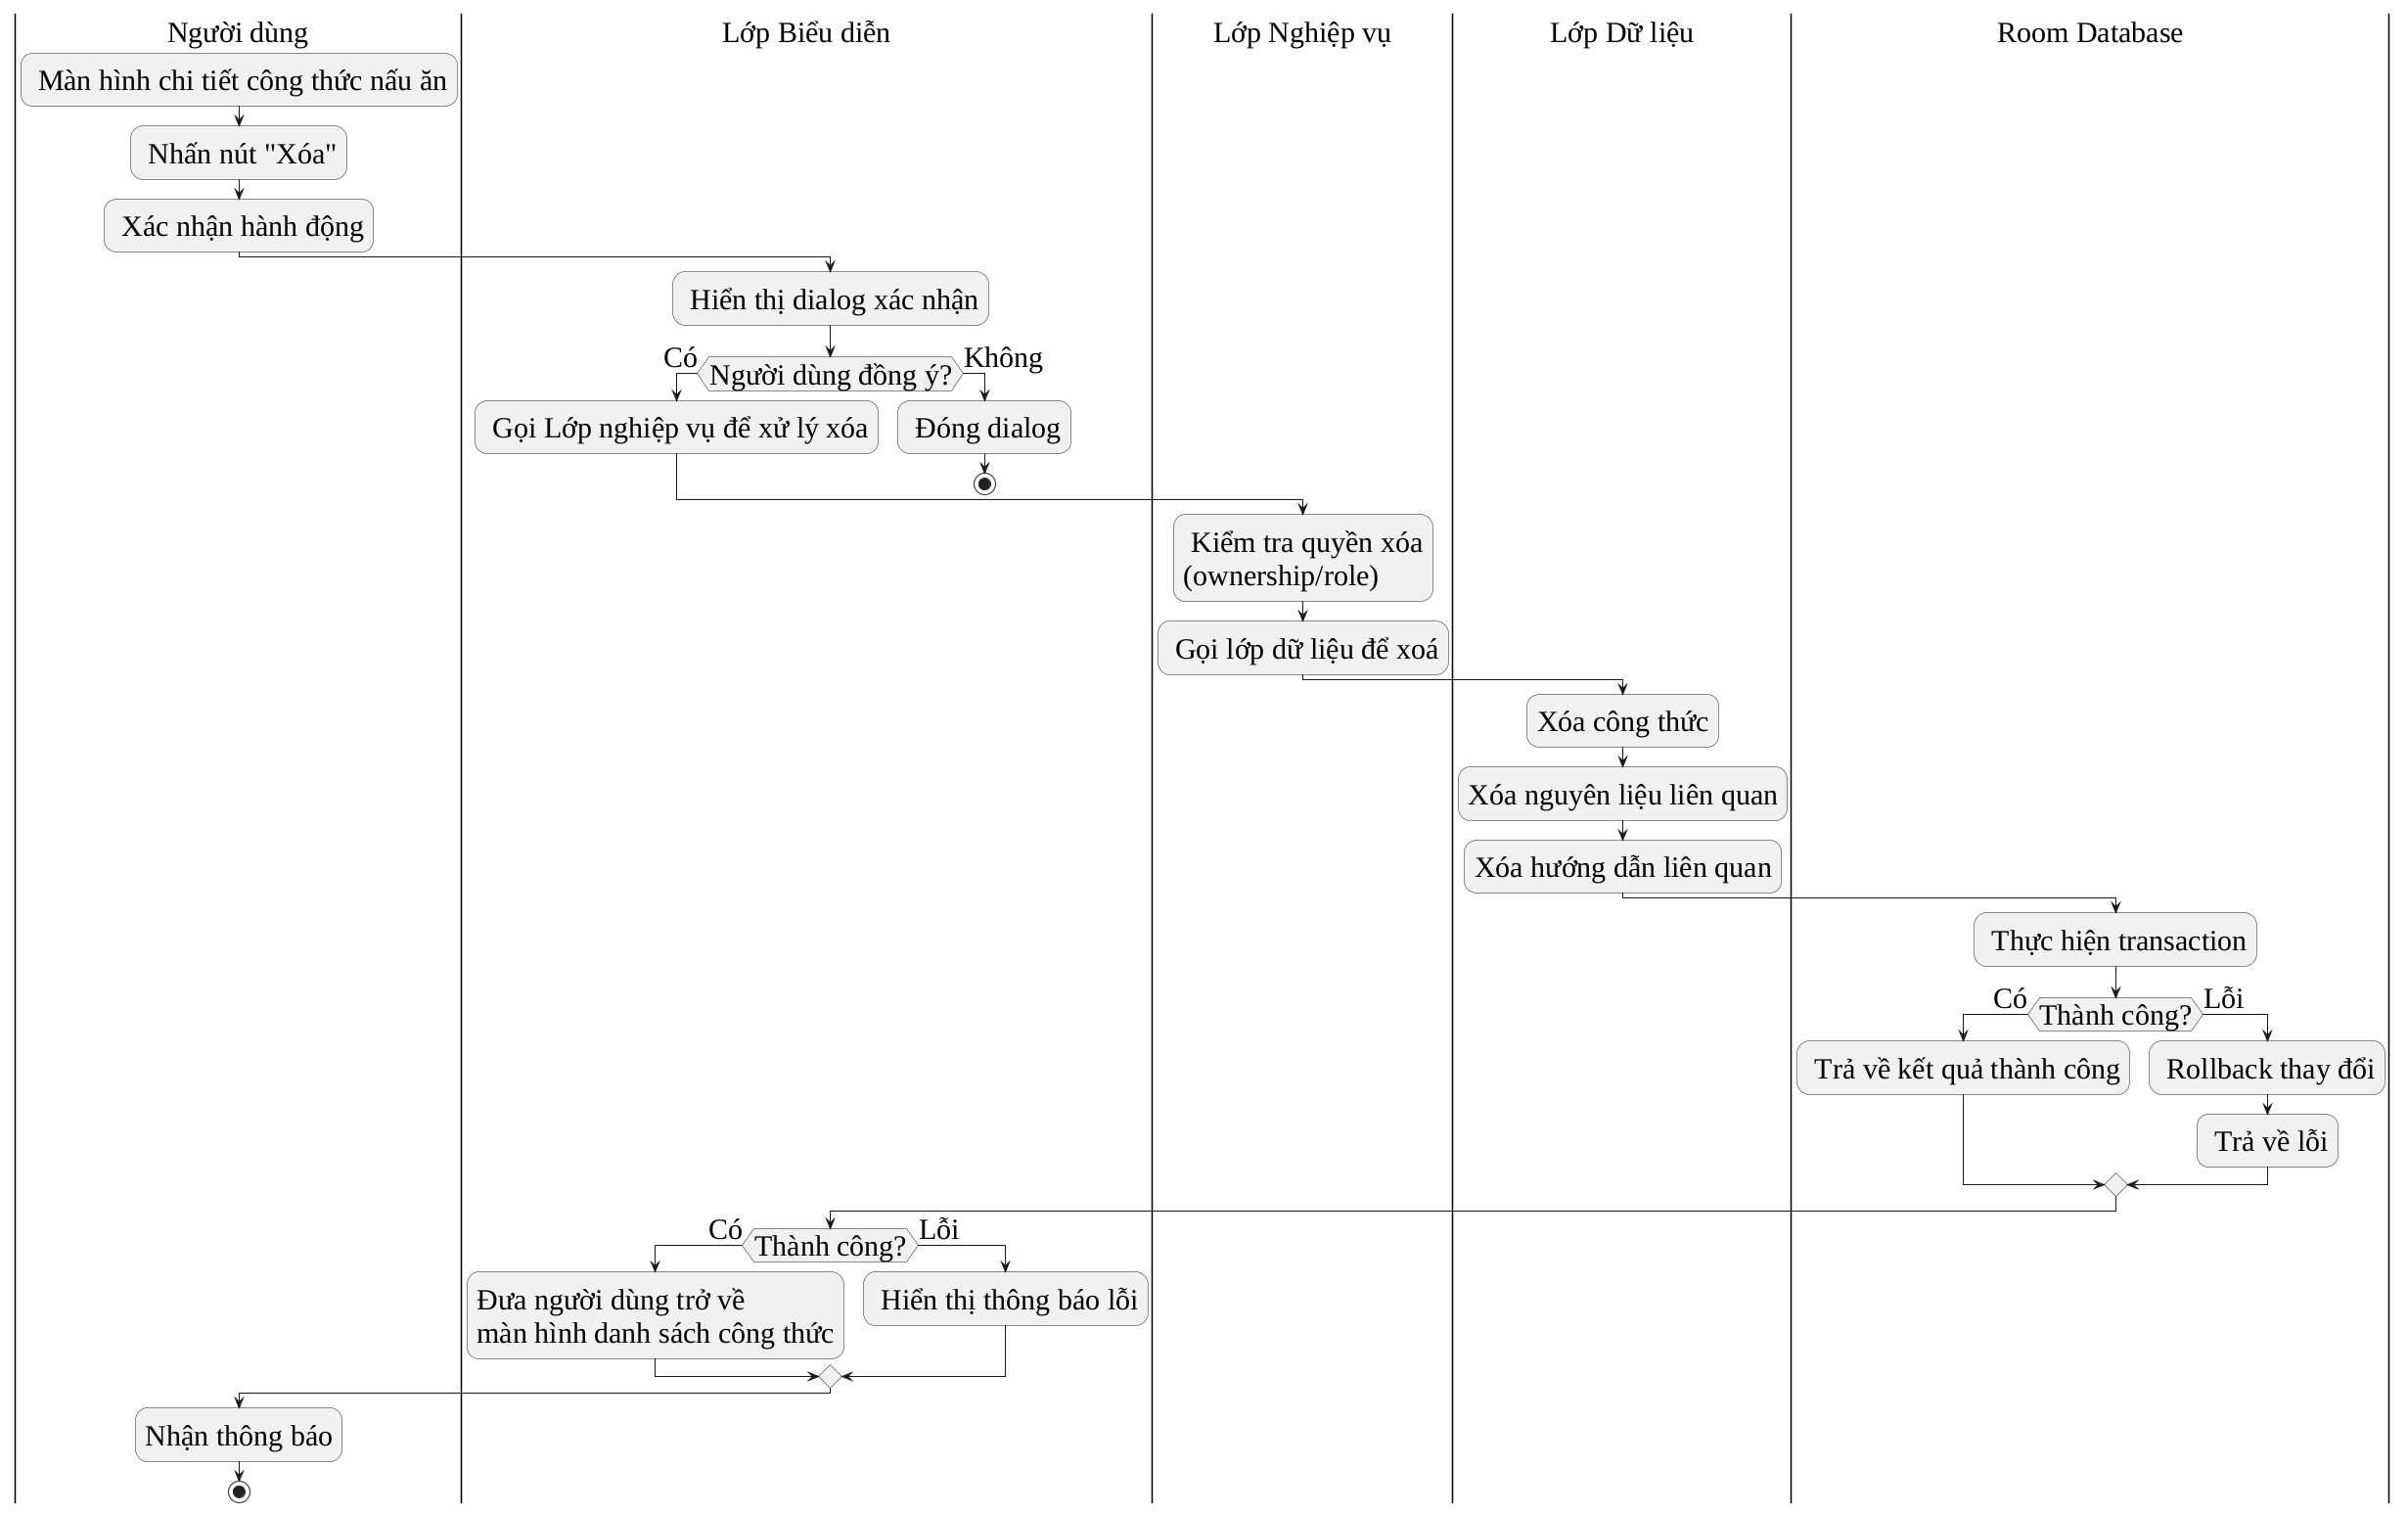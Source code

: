 @startuml
skinparam DefaultFontName "Liberation Serif"
skinparam DefaultFontSize 30

|Người dùng|
: Màn hình chi tiết công thức nấu ăn;
: Nhấn nút "Xóa";
: Xác nhận hành động;

|Lớp Biểu diễn|
: Hiển thị dialog xác nhận;
if (Người dùng đồng ý?) then (Có)
  : Gọi Lớp nghiệp vụ để xử lý xóa;
else (Không)
  : Đóng dialog;
  stop
endif

|Lớp Nghiệp vụ|
: Kiểm tra quyền xóa\n(ownership/role);
: Gọi lớp dữ liệu để xoá;

|Lớp Dữ liệu|
:Xóa công thức;
:Xóa nguyên liệu liên quan;
:Xóa hướng dẫn liên quan;


|Room Database|
: Thực hiện transaction;
if (Thành công?) then (Có)
  : Trả về kết quả thành công;
else (Lỗi)
  : Rollback thay đổi;
  : Trả về lỗi;
endif

|Lớp Biểu diễn|
if (Thành công?) then (Có)
  :Đưa người dùng trở về\nmàn hình danh sách công thức;
else (Lỗi)
  : Hiển thị thông báo lỗi;
endif

|Người dùng|
:Nhận thông báo;

stop
@enduml
